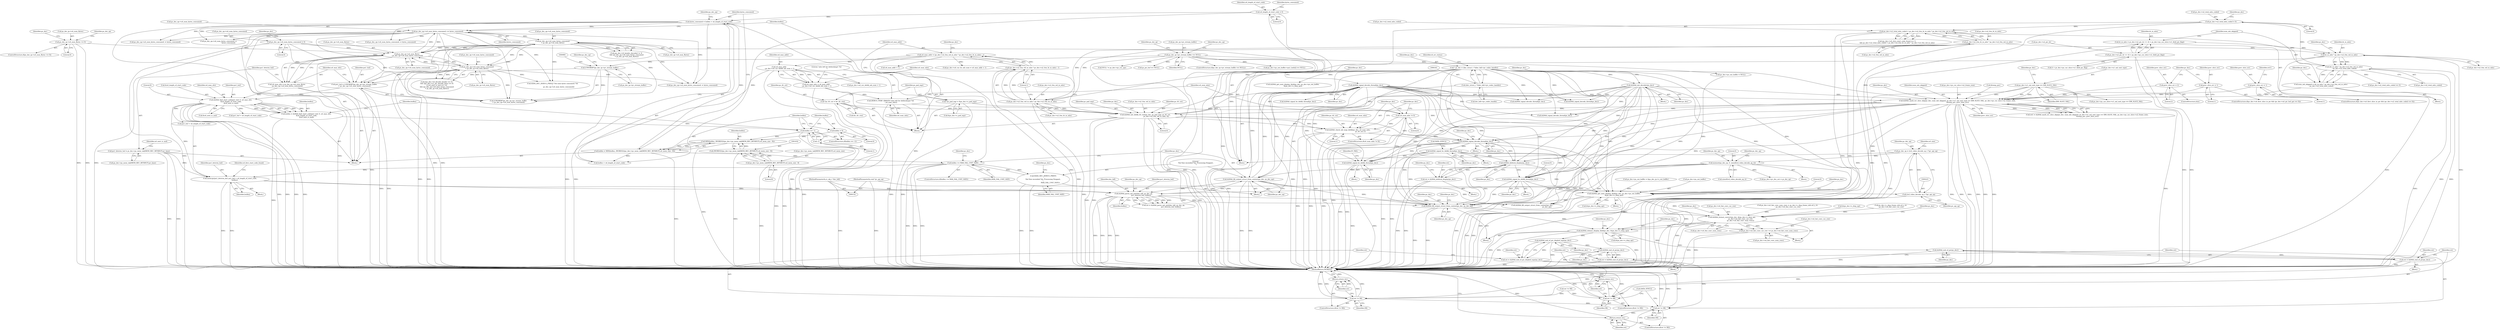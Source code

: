 digraph "0_Android_0b23c81c3dd9ec38f7e6806a3955fed1925541a0@API" {
"1001728" [label="(Call,ih264d_signal_bs_deblk_thread(ps_dec))"];
"1001719" [label="(Call,ih264d_signal_decode_thread(ps_dec))"];
"1001685" [label="(Call,ih264d_init_deblk_tfr_ctxt(ps_dec, ps_pad_mgr, ps_tfr_cxt,\n                                           ps_dec->u2_frm_wd_in_mbs, 0))"];
"1001076" [label="(Call,ih264d_signal_decode_thread(ps_dec))"];
"1001057" [label="(Call,ih264d_fill_output_struct_from_context(ps_dec, ps_dec_op))"];
"1000158" [label="(Call,* ps_dec = (dec_struct_t *)(dec_hdl->pv_codec_handle))"];
"1000160" [label="(Call,(dec_struct_t *)(dec_hdl->pv_codec_handle))"];
"1000896" [label="(Call,ih264d_init_decoder(ps_dec))"];
"1001285" [label="(Call,ih264d_parse_nal_unit(dec_hdl, ps_dec_op,\n                              pu1_bitstrm_buf, buflen))"];
"1000153" [label="(MethodParameterIn,iv_obj_t *dec_hdl)"];
"1000232" [label="(Call,memset(ps_dec_op, 0, sizeof(ivd_video_decode_op_t)))"];
"1000220" [label="(Call,ps_dec_op = (ivd_video_decode_op_t *)pv_api_op)"];
"1000222" [label="(Call,(ivd_video_decode_op_t *)pv_api_op)"];
"1000155" [label="(MethodParameterIn,void *pv_api_op)"];
"1001209" [label="(Call,memcpy(pu1_bitstrm_buf, pu1_buf + u4_length_of_start_code,\n                   buflen))"];
"1000997" [label="(Call,pu1_bitstrm_buf = ps_dec->ps_mem_tab[MEM_REC_BITSBUF].pv_base)"];
"1001011" [label="(Call,ih264d_find_start_code(pu1_buf, 0, u4_max_ofst,\n &u4_length_of_start_code,\n &u4_next_is_aud))"];
"1000977" [label="(Call,pu1_buf = (UWORD8*)ps_dec_ip->pv_stream_buffer\n + ps_dec_op->u4_num_bytes_consumed)"];
"1000980" [label="(Call,(UWORD8*)ps_dec_ip->pv_stream_buffer)"];
"1000270" [label="(Call,ps_dec_ip->pv_stream_buffer == NULL)"];
"1001424" [label="(Call,ps_dec_op->u4_num_bytes_consumed\n < ps_dec_ip->u4_num_Bytes)"];
"1001047" [label="(Call,ps_dec_op->u4_num_bytes_consumed += bytes_consumed)"];
"1001042" [label="(Call,bytes_consumed = buflen + u4_length_of_start_code)"];
"1001027" [label="(Call,buflen = MIN(buflen, (WORD32)(ps_dec->ps_mem_tab[MEM_REC_BITSBUF].u4_mem_size - 8)))"];
"1001029" [label="(Call,MIN(buflen, (WORD32)(ps_dec->ps_mem_tab[MEM_REC_BITSBUF].u4_mem_size - 8)))"];
"1001020" [label="(Call,buflen == -1)"];
"1001009" [label="(Call,buflen = ih264d_find_start_code(pu1_buf, 0, u4_max_ofst,\n &u4_length_of_start_code,\n &u4_next_is_aud))"];
"1001022" [label="(Call,-1)"];
"1001024" [label="(Call,buflen = 0)"];
"1001031" [label="(Call,(WORD32)(ps_dec->ps_mem_tab[MEM_REC_BITSBUF].u4_mem_size - 8))"];
"1001033" [label="(Call,ps_dec->ps_mem_tab[MEM_REC_BITSBUF].u4_mem_size - 8)"];
"1000176" [label="(Call,u4_length_of_start_code = 0)"];
"1000990" [label="(Call,ps_dec_ip->u4_num_Bytes\n - ps_dec_op->u4_num_bytes_consumed)"];
"1000291" [label="(Call,ps_dec_ip->u4_num_Bytes <= 0)"];
"1001449" [label="(Call,ps_dec_op->u4_num_bytes_consumed\n < ps_dec_ip->u4_num_Bytes)"];
"1000316" [label="(Call,ps_dec_op->u4_num_bytes_consumed = 0)"];
"1000988" [label="(Call,u4_max_ofst = ps_dec_ip->u4_num_Bytes\n - ps_dec_op->u4_num_bytes_consumed)"];
"1001053" [label="(Call,buflen >= MAX_NAL_UNIT_SIZE)"];
"1001060" [label="(Call,H264_DEC_DEBUG_PRINT(\n \"\nNal Size exceeded %d, Processing Stopped..\n\",\n                            MAX_NAL_UNIT_SIZE))"];
"1001543" [label="(Call,ih264d_mark_err_slice_skip(ps_dec, num_mb_skipped, ps_dec->u1_nal_unit_type == IDR_SLICE_NAL, ps_dec->ps_cur_slice->u2_frame_num,\n &temp_poc, prev_slice_err))"];
"1001500" [label="(Call,num_mb_skipped = (ht_in_mbs * ps_dec->u2_frm_wd_in_mbs)\n - ps_dec->u2_total_mbs_coded)"];
"1001502" [label="(Call,(ht_in_mbs * ps_dec->u2_frm_wd_in_mbs)\n - ps_dec->u2_total_mbs_coded)"];
"1001503" [label="(Call,ht_in_mbs * ps_dec->u2_frm_wd_in_mbs)"];
"1001487" [label="(Call,ht_in_mbs = ps_dec->u2_pic_ht >> (4 + ps_dec->ps_cur_slice->u1_field_pic_flag))"];
"1001489" [label="(Call,ps_dec->u2_pic_ht >> (4 + ps_dec->ps_cur_slice->u1_field_pic_flag))"];
"1001474" [label="(Call,ps_dec->u2_frm_ht_in_mbs * ps_dec->u2_frm_wd_in_mbs)"];
"1001470" [label="(Call,ps_dec->u2_total_mbs_coded < ps_dec->u2_frm_ht_in_mbs * ps_dec->u2_frm_wd_in_mbs)"];
"1000908" [label="(Call,ps_dec->u2_total_mbs_coded = 0)"];
"1001546" [label="(Call,ps_dec->u1_nal_unit_type == IDR_SLICE_NAL)"];
"1001521" [label="(Call,prev_slice_err = 1)"];
"1001525" [label="(Call,prev_slice_err = 2)"];
"1001538" [label="(Call,prev_slice_err = 1)"];
"1001661" [label="(Call,*ps_pad_mgr = &ps_dec->s_pad_mgr)"];
"1001656" [label="(Call,*ps_tfr_cxt = &s_tfr_ctxt)"];
"1001670" [label="(Call,ps_dec->u2_frm_wd_in_mbs * ps_dec->u2_frm_ht_in_mbs)"];
"1001709" [label="(Call,ih264d_check_mb_map_deblk(ps_dec, u4_num_mbs,\n                                                   ps_tfr_cxt,1))"];
"1001706" [label="(Call,u4_num_mbs != 0)"];
"1001702" [label="(Call,DEBUG_PERF_PRINTF(\"mbs left for deblocking= %d \n\",u4_num_mbs))"];
"1001693" [label="(Call,u4_num_mbs = u4_max_addr\n - ps_dec->u4_cur_deblk_mb_num + 1)"];
"1001695" [label="(Call,u4_max_addr\n - ps_dec->u4_cur_deblk_mb_num + 1)"];
"1001667" [label="(Call,u4_max_addr = (ps_dec->u2_frm_wd_in_mbs * ps_dec->u2_frm_ht_in_mbs) - 1)"];
"1001669" [label="(Call,(ps_dec->u2_frm_wd_in_mbs * ps_dec->u2_frm_ht_in_mbs) - 1)"];
"1001827" [label="(Call,ih264d_signal_bs_deblk_thread(ps_dec))"];
"1001889" [label="(Call,ih264d_deblock_display(ps_dec))"];
"1001887" [label="(Call,ret = ih264d_deblock_display(ps_dec))"];
"1002004" [label="(Call,ih264d_signal_bs_deblk_thread(ps_dec))"];
"1002018" [label="(Call,ih264d_get_next_display_field(ps_dec, ps_dec->ps_out_buffer,\n &(ps_dec->s_disp_op)))"];
"1002046" [label="(Call,ih264d_fill_output_struct_from_context(ps_dec, ps_dec_op))"];
"1002077" [label="(Call,ih264d_format_convert(ps_dec, &(ps_dec->s_disp_op),\n                                  ps_dec->u4_fmt_conv_cur_row,\n                                  ps_dec->u4_fmt_conv_num_rows))"];
"1002089" [label="(Call,ps_dec->u4_fmt_conv_cur_row += ps_dec->u4_fmt_conv_num_rows)"];
"1002096" [label="(Call,ih264d_release_display_field(ps_dec, &(ps_dec->s_disp_op)))"];
"1002188" [label="(Call,ih264d_end_of_pic_dispbuf_mgr(ps_dec))"];
"1002186" [label="(Call,ret = ih264d_end_of_pic_dispbuf_mgr(ps_dec))"];
"1002191" [label="(Call,ret != OK)"];
"1002194" [label="(Return,return ret;)"];
"1002201" [label="(Call,ret != OK)"];
"1002204" [label="(Return,return ret;)"];
"1002198" [label="(Call,ih264d_end_of_pic(ps_dec))"];
"1002196" [label="(Call,ret = ih264d_end_of_pic(ps_dec))"];
"1002210" [label="(Call,ih264d_end_of_pic(ps_dec))"];
"1002208" [label="(Call,ret = ih264d_end_of_pic(ps_dec))"];
"1002213" [label="(Call,ret != OK)"];
"1002216" [label="(Return,return ret;)"];
"1001656" [label="(Call,*ps_tfr_cxt = &s_tfr_ctxt)"];
"1001418" [label="(Call,(ps_dec->i4_header_decoded != 3)\n && (ps_dec_op->u4_num_bytes_consumed\n < ps_dec_ip->u4_num_Bytes))"];
"1001474" [label="(Call,ps_dec->u2_frm_ht_in_mbs * ps_dec->u2_frm_wd_in_mbs)"];
"1000334" [label="(Call,ps_dec->ps_out_buffer = &ps_dec_ip->s_out_buffer)"];
"1001545" [label="(Identifier,num_mb_skipped)"];
"1000228" [label="(Identifier,u4_size)"];
"1002226" [label="(MethodReturn,WORD32)"];
"1001049" [label="(Identifier,ps_dec_op)"];
"1000900" [label="(Identifier,ps_dec)"];
"1001503" [label="(Call,ht_in_mbs * ps_dec->u2_frm_wd_in_mbs)"];
"1001488" [label="(Identifier,ht_in_mbs)"];
"1001283" [label="(Call,ret = ih264d_parse_nal_unit(dec_hdl, ps_dec_op,\n                              pu1_bitstrm_buf, buflen))"];
"1001612" [label="(Call,ps_dec_op->u4_num_bytes_consumed -= bytes_consumed)"];
"1002198" [label="(Call,ih264d_end_of_pic(ps_dec))"];
"1002191" [label="(Call,ret != OK)"];
"1000153" [label="(MethodParameterIn,iv_obj_t *dec_hdl)"];
"1001286" [label="(Identifier,dec_hdl)"];
"1001193" [label="(Call,ih264d_signal_decode_thread(ps_dec))"];
"1000235" [label="(Call,sizeof(ivd_video_decode_op_t))"];
"1001028" [label="(Identifier,buflen)"];
"1001052" [label="(ControlStructure,if(buflen >= MAX_NAL_UNIT_SIZE))"];
"1001523" [label="(Literal,1)"];
"1000155" [label="(MethodParameterIn,void *pv_api_op)"];
"1001658" [label="(Call,&s_tfr_ctxt)"];
"1002047" [label="(Identifier,ps_dec)"];
"1000909" [label="(Call,ps_dec->u2_total_mbs_coded)"];
"1001011" [label="(Call,ih264d_find_start_code(pu1_buf, 0, u4_max_ofst,\n &u4_length_of_start_code,\n &u4_next_is_aud))"];
"1001551" [label="(Call,ps_dec->ps_cur_slice->u2_frame_num)"];
"1001287" [label="(Identifier,ps_dec_op)"];
"1000177" [label="(Identifier,u4_length_of_start_code)"];
"1001027" [label="(Call,buflen = MIN(buflen, (WORD32)(ps_dec->ps_mem_tab[MEM_REC_BITSBUF].u4_mem_size - 8)))"];
"1001014" [label="(Identifier,u4_max_ofst)"];
"1002090" [label="(Call,ps_dec->u4_fmt_conv_cur_row)"];
"1001693" [label="(Call,u4_num_mbs = u4_max_addr\n - ps_dec->u4_cur_deblk_mb_num + 1)"];
"1000317" [label="(Call,ps_dec_op->u4_num_bytes_consumed)"];
"1001703" [label="(Literal,\"mbs left for deblocking= %d \n\")"];
"1001709" [label="(Call,ih264d_check_mb_map_deblk(ps_dec, u4_num_mbs,\n                                                   ps_tfr_cxt,1))"];
"1000239" [label="(Identifier,ps_dec_op)"];
"1001623" [label="(Block,)"];
"1002098" [label="(Call,&(ps_dec->s_disp_op))"];
"1001464" [label="(Call,(ps_dec->u4_slice_start_code_found == 1)\n && ps_dec->u2_total_mbs_coded < ps_dec->u2_frm_ht_in_mbs * ps_dec->u2_frm_wd_in_mbs)"];
"1001065" [label="(Identifier,ps_dec)"];
"1001694" [label="(Identifier,u4_num_mbs)"];
"1001033" [label="(Call,ps_dec->ps_mem_tab[MEM_REC_BITSBUF].u4_mem_size - 8)"];
"1001657" [label="(Identifier,ps_tfr_cxt)"];
"1001546" [label="(Call,ps_dec->u1_nal_unit_type == IDR_SLICE_NAL)"];
"1001017" [label="(Call,&u4_next_is_aud)"];
"1001521" [label="(Call,prev_slice_err = 1)"];
"1001677" [label="(Literal,1)"];
"1001511" [label="(ControlStructure,if(ps_dec->u4_first_slice_in_pic && (ps_dec->u4_pic_buf_got == 0)))"];
"1001826" [label="(Block,)"];
"1002195" [label="(Identifier,ret)"];
"1001502" [label="(Call,(ht_in_mbs * ps_dec->u2_frm_wd_in_mbs)\n - ps_dec->u2_total_mbs_coded)"];
"1001026" [label="(Literal,0)"];
"1001214" [label="(Identifier,buflen)"];
"1001669" [label="(Call,(ps_dec->u2_frm_wd_in_mbs * ps_dec->u2_frm_ht_in_mbs) - 1)"];
"1000978" [label="(Identifier,pu1_buf)"];
"1001478" [label="(Call,ps_dec->u2_frm_wd_in_mbs)"];
"1001671" [label="(Call,ps_dec->u2_frm_wd_in_mbs)"];
"1001541" [label="(Call,ret1 = ih264d_mark_err_slice_skip(ps_dec, num_mb_skipped, ps_dec->u1_nal_unit_type == IDR_SLICE_NAL, ps_dec->ps_cur_slice->u2_frame_num,\n &temp_poc, prev_slice_err))"];
"1001041" [label="(Literal,8)"];
"1001727" [label="(Block,)"];
"1002064" [label="(Call,ps_dec->u4_fmt_conv_num_rows = ps_dec->s_disp_frame_info.u4_y_ht\n - ps_dec->u4_fmt_conv_cur_row)"];
"1001724" [label="(Identifier,ps_dec)"];
"1001910" [label="(Call,ps_dec->ps_cur_slice->u1_nal_unit_type == IDR_SLICE_NAL)"];
"1001542" [label="(Identifier,ret1)"];
"1001025" [label="(Identifier,buflen)"];
"1002205" [label="(Identifier,ret)"];
"1002217" [label="(Identifier,ret)"];
"1001712" [label="(Identifier,ps_tfr_cxt)"];
"1001708" [label="(Literal,0)"];
"1002203" [label="(Identifier,OK)"];
"1001504" [label="(Identifier,ht_in_mbs)"];
"1001707" [label="(Identifier,u4_num_mbs)"];
"1002020" [label="(Call,ps_dec->ps_out_buffer)"];
"1002017" [label="(Block,)"];
"1001397" [label="(Call,ih264d_signal_decode_thread(ps_dec))"];
"1001686" [label="(Identifier,ps_dec)"];
"1001081" [label="(Identifier,ps_dec)"];
"1001047" [label="(Call,ps_dec_op->u4_num_bytes_consumed += bytes_consumed)"];
"1001043" [label="(Identifier,bytes_consumed)"];
"1001729" [label="(Identifier,ps_dec)"];
"1000181" [label="(Identifier,bytes_consumed)"];
"1001528" [label="(ControlStructure,if(ps_dec->u4_first_slice_in_pic && (ps_dec->u2_total_mbs_coded == 0)))"];
"1001705" [label="(ControlStructure,if(u4_num_mbs != 0))"];
"1001051" [label="(Identifier,bytes_consumed)"];
"1001034" [label="(Call,ps_dec->ps_mem_tab[MEM_REC_BITSBUF].u4_mem_size)"];
"1001704" [label="(Identifier,u4_num_mbs)"];
"1002029" [label="(Literal,0)"];
"1002079" [label="(Call,&(ps_dec->s_disp_op))"];
"1000990" [label="(Call,ps_dec_ip->u4_num_Bytes\n - ps_dec_op->u4_num_bytes_consumed)"];
"1001661" [label="(Call,*ps_pad_mgr = &ps_dec->s_pad_mgr)"];
"1000320" [label="(Literal,0)"];
"1002216" [label="(Return,return ret;)"];
"1001216" [label="(Identifier,u4_first_start_code_found)"];
"1000162" [label="(Call,dec_hdl->pv_codec_handle)"];
"1002010" [label="(Literal,0)"];
"1001890" [label="(Identifier,ps_dec)"];
"1001009" [label="(Call,buflen = ih264d_find_start_code(pu1_buf, 0, u4_max_ofst,\n &u4_length_of_start_code,\n &u4_next_is_aud))"];
"1002210" [label="(Call,ih264d_end_of_pic(ps_dec))"];
"1002190" [label="(ControlStructure,if(ret != OK))"];
"1000156" [label="(Block,)"];
"1001007" [label="(Identifier,u4_next_is_aud)"];
"1000242" [label="(Call,ps_dec->pv_dec_out = ps_dec_op)"];
"1000980" [label="(Call,(UWORD8*)ps_dec_ip->pv_stream_buffer)"];
"1001481" [label="(Block,)"];
"1002096" [label="(Call,ih264d_release_display_field(ps_dec, &(ps_dec->s_disp_op)))"];
"1000176" [label="(Call,u4_length_of_start_code = 0)"];
"1001062" [label="(Identifier,MAX_NAL_UNIT_SIZE)"];
"1001450" [label="(Call,ps_dec_op->u4_num_bytes_consumed)"];
"1001553" [label="(Identifier,ps_dec)"];
"1001695" [label="(Call,u4_max_addr\n - ps_dec->u4_cur_deblk_mb_num + 1)"];
"1002018" [label="(Call,ih264d_get_next_display_field(ps_dec, ps_dec->ps_out_buffer,\n &(ps_dec->s_disp_op)))"];
"1002046" [label="(Call,ih264d_fill_output_struct_from_context(ps_dec, ps_dec_op))"];
"1002004" [label="(Call,ih264d_signal_bs_deblk_thread(ps_dec))"];
"1001015" [label="(Call,&u4_length_of_start_code)"];
"1002185" [label="(Block,)"];
"1002196" [label="(Call,ret = ih264d_end_of_pic(ps_dec))"];
"1000233" [label="(Identifier,ps_dec_op)"];
"1000232" [label="(Call,memset(ps_dec_op, 0, sizeof(ivd_video_decode_op_t)))"];
"1002204" [label="(Return,return ret;)"];
"1000999" [label="(Call,ps_dec->ps_mem_tab[MEM_REC_BITSBUF].pv_base)"];
"1001012" [label="(Identifier,pu1_buf)"];
"1000222" [label="(Call,(ivd_video_decode_op_t *)pv_api_op)"];
"1000991" [label="(Call,ps_dec_ip->u4_num_Bytes)"];
"1001550" [label="(Identifier,IDR_SLICE_NAL)"];
"1001543" [label="(Call,ih264d_mark_err_slice_skip(ps_dec, num_mb_skipped, ps_dec->u1_nal_unit_type == IDR_SLICE_NAL, ps_dec->ps_cur_slice->u2_frame_num,\n &temp_poc, prev_slice_err))"];
"1001057" [label="(Call,ih264d_fill_output_struct_from_context(ps_dec, ps_dec_op))"];
"1000274" [label="(Identifier,NULL)"];
"1001433" [label="(Call,((ps_dec->i4_decode_header == 0)\n && ((ps_dec->u1_pic_decode_done == 0)\n || (u4_next_is_aud == 1)))\n && (ps_dec_op->u4_num_bytes_consumed\n < ps_dec_ip->u4_num_Bytes))"];
"1002068" [label="(Call,ps_dec->s_disp_frame_info.u4_y_ht\n - ps_dec->u4_fmt_conv_cur_row)"];
"1001710" [label="(Identifier,ps_dec)"];
"1000220" [label="(Call,ps_dec_op = (ivd_video_decode_op_t *)pv_api_op)"];
"1000982" [label="(Call,ps_dec_ip->pv_stream_buffer)"];
"1001024" [label="(Call,buflen = 0)"];
"1001556" [label="(Call,&temp_poc)"];
"1001210" [label="(Identifier,pu1_bitstrm_buf)"];
"1001500" [label="(Call,num_mb_skipped = (ht_in_mbs * ps_dec->u2_frm_wd_in_mbs)\n - ps_dec->u2_total_mbs_coded)"];
"1001662" [label="(Identifier,ps_pad_mgr)"];
"1001471" [label="(Call,ps_dec->u2_total_mbs_coded)"];
"1001685" [label="(Call,ih264d_init_deblk_tfr_ctxt(ps_dec, ps_pad_mgr, ps_tfr_cxt,\n                                           ps_dec->u2_frm_wd_in_mbs, 0))"];
"1001053" [label="(Call,buflen >= MAX_NAL_UNIT_SIZE)"];
"1002052" [label="(Identifier,ps_dec)"];
"1000158" [label="(Call,* ps_dec = (dec_struct_t *)(dec_hdl->pv_codec_handle))"];
"1001076" [label="(Call,ih264d_signal_decode_thread(ps_dec))"];
"1001060" [label="(Call,H264_DEC_DEBUG_PRINT(\n \"\nNal Size exceeded %d, Processing Stopped..\n\",\n                            MAX_NAL_UNIT_SIZE))"];
"1001713" [label="(Literal,1)"];
"1001490" [label="(Call,ps_dec->u2_pic_ht)"];
"1002187" [label="(Identifier,ret)"];
"1000234" [label="(Literal,0)"];
"1000269" [label="(ControlStructure,if(ps_dec_ip->pv_stream_buffer == NULL))"];
"1000295" [label="(Literal,0)"];
"1001509" [label="(Identifier,ps_dec)"];
"1001674" [label="(Call,ps_dec->u2_frm_ht_in_mbs)"];
"1001061" [label="(Literal,\"\nNal Size exceeded %d, Processing Stopped..\n\")"];
"1002093" [label="(Call,ps_dec->u4_fmt_conv_num_rows)"];
"1000988" [label="(Call,u4_max_ofst = ps_dec_ip->u4_num_Bytes\n - ps_dec_op->u4_num_bytes_consumed)"];
"1001244" [label="(Call,ih264d_fill_output_struct_from_context(ps_dec,\n                                                           ps_dec_op))"];
"1000998" [label="(Identifier,pu1_bitstrm_buf)"];
"1001022" [label="(Call,-1)"];
"1001449" [label="(Call,ps_dec_op->u4_num_bytes_consumed\n < ps_dec_ip->u4_num_Bytes)"];
"1001720" [label="(Identifier,ps_dec)"];
"1000896" [label="(Call,ih264d_init_decoder(ps_dec))"];
"1001428" [label="(Call,ps_dec_ip->u4_num_Bytes)"];
"1001285" [label="(Call,ih264d_parse_nal_unit(dec_hdl, ps_dec_op,\n                              pu1_bitstrm_buf, buflen))"];
"1001054" [label="(Identifier,buflen)"];
"1000994" [label="(Call,ps_dec_op->u4_num_bytes_consumed)"];
"1002019" [label="(Identifier,ps_dec)"];
"1002091" [label="(Identifier,ps_dec)"];
"1001544" [label="(Identifier,ps_dec)"];
"1002097" [label="(Identifier,ps_dec)"];
"1001716" [label="(Identifier,ps_dec)"];
"1002212" [label="(ControlStructure,if(ret != OK))"];
"1001887" [label="(Call,ret = ih264d_deblock_display(ps_dec))"];
"1002208" [label="(Call,ret = ih264d_end_of_pic(ps_dec))"];
"1000323" [label="(Identifier,ps_dec)"];
"1001110" [label="(Call,ih264d_signal_bs_deblk_thread(ps_dec))"];
"1001670" [label="(Call,ps_dec->u2_frm_wd_in_mbs * ps_dec->u2_frm_ht_in_mbs)"];
"1002048" [label="(Identifier,ps_dec_op)"];
"1002005" [label="(Identifier,ps_dec)"];
"1001514" [label="(Identifier,ps_dec)"];
"1001689" [label="(Call,ps_dec->u2_frm_wd_in_mbs)"];
"1000977" [label="(Call,pu1_buf = (UWORD8*)ps_dec_ip->pv_stream_buffer\n + ps_dec_op->u4_num_bytes_consumed)"];
"1001828" [label="(Identifier,ps_dec)"];
"1001135" [label="(Call,pu1_buf + u4_length_of_start_code)"];
"1000270" [label="(Call,ps_dec_ip->pv_stream_buffer == NULL)"];
"1001531" [label="(Identifier,ps_dec)"];
"1002211" [label="(Identifier,ps_dec)"];
"1001369" [label="(Call,ps_dec_op->u4_num_bytes_consumed -= bytes_consumed)"];
"1001728" [label="(Call,ih264d_signal_bs_deblk_thread(ps_dec))"];
"1001501" [label="(Identifier,num_mb_skipped)"];
"1000421" [label="(Call,ps_dec->ps_out_buffer->pu1_bufs[i] == NULL)"];
"1002202" [label="(Identifier,ret)"];
"1002078" [label="(Identifier,ps_dec)"];
"1002194" [label="(Return,return ret;)"];
"1001346" [label="(Call,ps_dec_op->u4_num_bytes_consumed -= bytes_consumed)"];
"1001525" [label="(Call,prev_slice_err = 2)"];
"1001291" [label="(Call,ret != OK)"];
"1001688" [label="(Identifier,ps_tfr_cxt)"];
"1000989" [label="(Identifier,u4_max_ofst)"];
"1001160" [label="(Call,ps_dec_op->u4_num_bytes_consumed -=\n                                        bytes_consumed)"];
"1001470" [label="(Call,ps_dec->u2_total_mbs_coded < ps_dec->u2_frm_ht_in_mbs * ps_dec->u2_frm_wd_in_mbs)"];
"1001696" [label="(Identifier,u4_max_addr)"];
"1002186" [label="(Call,ret = ih264d_end_of_pic_dispbuf_mgr(ps_dec))"];
"1001522" [label="(Identifier,prev_slice_err)"];
"1002199" [label="(Identifier,ps_dec)"];
"1002209" [label="(Identifier,ret)"];
"1002124" [label="(Call,NULL != ps_dec->ps_cur_sps)"];
"1001706" [label="(Call,u4_num_mbs != 0)"];
"1001211" [label="(Call,pu1_buf + u4_length_of_start_code)"];
"1001697" [label="(Call,ps_dec->u4_cur_deblk_mb_num + 1)"];
"1001209" [label="(Call,memcpy(pu1_bitstrm_buf, pu1_buf + u4_length_of_start_code,\n                   buflen))"];
"1002086" [label="(Call,ps_dec->u4_fmt_conv_num_rows)"];
"1001424" [label="(Call,ps_dec_op->u4_num_bytes_consumed\n < ps_dec_ip->u4_num_Bytes)"];
"1001030" [label="(Identifier,buflen)"];
"1000225" [label="(Block,)"];
"1001527" [label="(Literal,2)"];
"1001711" [label="(Identifier,u4_num_mbs)"];
"1002197" [label="(Identifier,ret)"];
"1001010" [label="(Identifier,buflen)"];
"1001505" [label="(Call,ps_dec->u2_frm_wd_in_mbs)"];
"1002193" [label="(Identifier,OK)"];
"1001596" [label="(Call,ih264d_signal_decode_thread(ps_dec))"];
"1000167" [label="(Identifier,i4_err_status)"];
"1001453" [label="(Call,ps_dec_ip->u4_num_Bytes)"];
"1002083" [label="(Call,ps_dec->u4_fmt_conv_cur_row)"];
"1000623" [label="(Call,ps_pic_buf == NULL)"];
"1001830" [label="(Identifier,IV_FAIL)"];
"1002201" [label="(Call,ret != OK)"];
"1001827" [label="(Call,ih264d_signal_bs_deblk_thread(ps_dec))"];
"1001526" [label="(Identifier,prev_slice_err)"];
"1000979" [label="(Call,(UWORD8*)ps_dec_ip->pv_stream_buffer\n + ps_dec_op->u4_num_bytes_consumed)"];
"1000299" [label="(Identifier,ps_dec_op)"];
"1001680" [label="(Identifier,ps_dec)"];
"1000291" [label="(Call,ps_dec_ip->u4_num_Bytes <= 0)"];
"1001730" [label="(Call,DATA_SYNC())"];
"1001128" [label="(Identifier,ps_dec)"];
"1001508" [label="(Call,ps_dec->u2_total_mbs_coded)"];
"1000997" [label="(Call,pu1_bitstrm_buf = ps_dec->ps_mem_tab[MEM_REC_BITSBUF].pv_base)"];
"1001059" [label="(Identifier,ps_dec_op)"];
"1002106" [label="(Identifier,ps_dec)"];
"1002213" [label="(Call,ret != OK)"];
"1001475" [label="(Call,ps_dec->u2_frm_ht_in_mbs)"];
"1002003" [label="(Block,)"];
"1000912" [label="(Literal,0)"];
"1001651" [label="(Block,)"];
"1000321" [label="(Call,ps_dec->ps_out_buffer = NULL)"];
"1001044" [label="(Call,buflen + u4_length_of_start_code)"];
"1001886" [label="(Block,)"];
"1000895" [label="(Block,)"];
"1002023" [label="(Call,&(ps_dec->s_disp_op))"];
"1001493" [label="(Call,4 + ps_dec->ps_cur_slice->u1_field_pic_flag)"];
"1002214" [label="(Identifier,ret)"];
"1000316" [label="(Call,ps_dec_op->u4_num_bytes_consumed = 0)"];
"1001539" [label="(Identifier,prev_slice_err)"];
"1001048" [label="(Call,ps_dec_op->u4_num_bytes_consumed)"];
"1000713" [label="(Call,ih264d_get_next_display_field(ps_dec, ps_dec->ps_out_buffer,\n &(ps_dec->s_disp_op)))"];
"1001289" [label="(Identifier,buflen)"];
"1001288" [label="(Identifier,pu1_bitstrm_buf)"];
"1001023" [label="(Literal,1)"];
"1002200" [label="(ControlStructure,if(ret != OK))"];
"1001558" [label="(Identifier,prev_slice_err)"];
"1001702" [label="(Call,DEBUG_PERF_PRINTF(\"mbs left for deblocking= %d \n\",u4_num_mbs))"];
"1002215" [label="(Identifier,OK)"];
"1001058" [label="(Identifier,ps_dec)"];
"1001533" [label="(Call,ps_dec->u2_total_mbs_coded == 0)"];
"1001663" [label="(Call,&ps_dec->s_pad_mgr)"];
"1001489" [label="(Call,ps_dec->u2_pic_ht >> (4 + ps_dec->ps_cur_slice->u1_field_pic_flag))"];
"1000160" [label="(Call,(dec_struct_t *)(dec_hdl->pv_codec_handle))"];
"1001487" [label="(Call,ht_in_mbs = ps_dec->u2_pic_ht >> (4 + ps_dec->ps_cur_slice->u1_field_pic_flag))"];
"1001682" [label="(Call,u4_max_addr + 1)"];
"1001687" [label="(Identifier,ps_pad_mgr)"];
"1001888" [label="(Identifier,ret)"];
"1002006" [label="(Block,)"];
"1000290" [label="(ControlStructure,if(ps_dec_ip->u4_num_Bytes <= 0))"];
"1001667" [label="(Call,u4_max_addr = (ps_dec->u2_frm_wd_in_mbs * ps_dec->u2_frm_ht_in_mbs) - 1)"];
"1001540" [label="(Literal,1)"];
"1000221" [label="(Identifier,ps_dec_op)"];
"1001021" [label="(Identifier,buflen)"];
"1001055" [label="(Identifier,MAX_NAL_UNIT_SIZE)"];
"1000986" [label="(Identifier,ps_dec_op)"];
"1001029" [label="(Call,MIN(buflen, (WORD32)(ps_dec->ps_mem_tab[MEM_REC_BITSBUF].u4_mem_size - 8)))"];
"1000313" [label="(Identifier,ps_dec)"];
"1001538" [label="(Call,prev_slice_err = 1)"];
"1001524" [label="(ControlStructure,else)"];
"1002218" [label="(Call,DATA_SYNC())"];
"1000271" [label="(Call,ps_dec_ip->pv_stream_buffer)"];
"1001042" [label="(Call,bytes_consumed = buflen + u4_length_of_start_code)"];
"1001056" [label="(Block,)"];
"1000292" [label="(Call,ps_dec_ip->u4_num_Bytes)"];
"1000897" [label="(Identifier,ps_dec)"];
"1001031" [label="(Call,(WORD32)(ps_dec->ps_mem_tab[MEM_REC_BITSBUF].u4_mem_size - 8))"];
"1001019" [label="(ControlStructure,if(buflen == -1))"];
"1000178" [label="(Literal,0)"];
"1000976" [label="(Block,)"];
"1000908" [label="(Call,ps_dec->u2_total_mbs_coded = 0)"];
"1001889" [label="(Call,ih264d_deblock_display(ps_dec))"];
"1002189" [label="(Identifier,ps_dec)"];
"1001668" [label="(Identifier,u4_max_addr)"];
"1002219" [label="(Call,H264_DEC_DEBUG_PRINT(\"The num bytes consumed: %d\n\",\n                         ps_dec_op->u4_num_bytes_consumed))"];
"1001020" [label="(Call,buflen == -1)"];
"1001013" [label="(Literal,0)"];
"1002207" [label="(Block,)"];
"1000224" [label="(Identifier,pv_api_op)"];
"1001719" [label="(Call,ih264d_signal_decode_thread(ps_dec))"];
"1000915" [label="(Identifier,ps_dec)"];
"1000278" [label="(Identifier,ps_dec_op)"];
"1001678" [label="(Call,ps_dec->u4_cur_bs_mb_num = u4_max_addr + 1)"];
"1001077" [label="(Identifier,ps_dec)"];
"1000159" [label="(Identifier,ps_dec)"];
"1001208" [label="(Block,)"];
"1001425" [label="(Call,ps_dec_op->u4_num_bytes_consumed)"];
"1001692" [label="(Literal,0)"];
"1001547" [label="(Call,ps_dec->u1_nal_unit_type)"];
"1002089" [label="(Call,ps_dec->u4_fmt_conv_cur_row += ps_dec->u4_fmt_conv_num_rows)"];
"1002077" [label="(Call,ih264d_format_convert(ps_dec, &(ps_dec->s_disp_op),\n                                  ps_dec->u4_fmt_conv_cur_row,\n                                  ps_dec->u4_fmt_conv_num_rows))"];
"1002063" [label="(Block,)"];
"1000293" [label="(Identifier,ps_dec_ip)"];
"1002192" [label="(Identifier,ret)"];
"1001894" [label="(Identifier,ps_dec)"];
"1002188" [label="(Call,ih264d_end_of_pic_dispbuf_mgr(ps_dec))"];
"1001728" -> "1001727"  [label="AST: "];
"1001728" -> "1001729"  [label="CFG: "];
"1001729" -> "1001728"  [label="AST: "];
"1001730" -> "1001728"  [label="CFG: "];
"1001728" -> "1002226"  [label="DDG: "];
"1001728" -> "1002226"  [label="DDG: "];
"1001719" -> "1001728"  [label="DDG: "];
"1001728" -> "1001827"  [label="DDG: "];
"1001728" -> "1001889"  [label="DDG: "];
"1001728" -> "1002004"  [label="DDG: "];
"1001728" -> "1002018"  [label="DDG: "];
"1001728" -> "1002046"  [label="DDG: "];
"1001719" -> "1001623"  [label="AST: "];
"1001719" -> "1001720"  [label="CFG: "];
"1001720" -> "1001719"  [label="AST: "];
"1001724" -> "1001719"  [label="CFG: "];
"1001719" -> "1002226"  [label="DDG: "];
"1001719" -> "1002226"  [label="DDG: "];
"1001685" -> "1001719"  [label="DDG: "];
"1001076" -> "1001719"  [label="DDG: "];
"1001709" -> "1001719"  [label="DDG: "];
"1000158" -> "1001719"  [label="DDG: "];
"1000896" -> "1001719"  [label="DDG: "];
"1001543" -> "1001719"  [label="DDG: "];
"1001719" -> "1001827"  [label="DDG: "];
"1001719" -> "1001889"  [label="DDG: "];
"1001719" -> "1002004"  [label="DDG: "];
"1001719" -> "1002018"  [label="DDG: "];
"1001719" -> "1002046"  [label="DDG: "];
"1001685" -> "1001651"  [label="AST: "];
"1001685" -> "1001692"  [label="CFG: "];
"1001686" -> "1001685"  [label="AST: "];
"1001687" -> "1001685"  [label="AST: "];
"1001688" -> "1001685"  [label="AST: "];
"1001689" -> "1001685"  [label="AST: "];
"1001692" -> "1001685"  [label="AST: "];
"1001694" -> "1001685"  [label="CFG: "];
"1001685" -> "1002226"  [label="DDG: "];
"1001685" -> "1002226"  [label="DDG: "];
"1001685" -> "1002226"  [label="DDG: "];
"1001685" -> "1002226"  [label="DDG: "];
"1001076" -> "1001685"  [label="DDG: "];
"1000158" -> "1001685"  [label="DDG: "];
"1000896" -> "1001685"  [label="DDG: "];
"1001543" -> "1001685"  [label="DDG: "];
"1001661" -> "1001685"  [label="DDG: "];
"1001656" -> "1001685"  [label="DDG: "];
"1001670" -> "1001685"  [label="DDG: "];
"1001685" -> "1001709"  [label="DDG: "];
"1001685" -> "1001709"  [label="DDG: "];
"1001076" -> "1001056"  [label="AST: "];
"1001076" -> "1001077"  [label="CFG: "];
"1001077" -> "1001076"  [label="AST: "];
"1001081" -> "1001076"  [label="CFG: "];
"1001076" -> "1002226"  [label="DDG: "];
"1001076" -> "1002226"  [label="DDG: "];
"1001076" -> "1001057"  [label="DDG: "];
"1001057" -> "1001076"  [label="DDG: "];
"1001076" -> "1001110"  [label="DDG: "];
"1001076" -> "1001193"  [label="DDG: "];
"1001076" -> "1001244"  [label="DDG: "];
"1001076" -> "1001397"  [label="DDG: "];
"1001076" -> "1001543"  [label="DDG: "];
"1001076" -> "1001596"  [label="DDG: "];
"1001076" -> "1001827"  [label="DDG: "];
"1001076" -> "1001889"  [label="DDG: "];
"1001076" -> "1002004"  [label="DDG: "];
"1001076" -> "1002018"  [label="DDG: "];
"1001076" -> "1002046"  [label="DDG: "];
"1001057" -> "1001056"  [label="AST: "];
"1001057" -> "1001059"  [label="CFG: "];
"1001058" -> "1001057"  [label="AST: "];
"1001059" -> "1001057"  [label="AST: "];
"1001061" -> "1001057"  [label="CFG: "];
"1001057" -> "1002226"  [label="DDG: "];
"1001057" -> "1002226"  [label="DDG: "];
"1000158" -> "1001057"  [label="DDG: "];
"1000896" -> "1001057"  [label="DDG: "];
"1001285" -> "1001057"  [label="DDG: "];
"1000232" -> "1001057"  [label="DDG: "];
"1001057" -> "1001244"  [label="DDG: "];
"1001057" -> "1001285"  [label="DDG: "];
"1001057" -> "1002046"  [label="DDG: "];
"1000158" -> "1000156"  [label="AST: "];
"1000158" -> "1000160"  [label="CFG: "];
"1000159" -> "1000158"  [label="AST: "];
"1000160" -> "1000158"  [label="AST: "];
"1000167" -> "1000158"  [label="CFG: "];
"1000158" -> "1002226"  [label="DDG: "];
"1000158" -> "1002226"  [label="DDG: "];
"1000160" -> "1000158"  [label="DDG: "];
"1000158" -> "1000713"  [label="DDG: "];
"1000158" -> "1000896"  [label="DDG: "];
"1000158" -> "1001193"  [label="DDG: "];
"1000158" -> "1001244"  [label="DDG: "];
"1000158" -> "1001397"  [label="DDG: "];
"1000158" -> "1001543"  [label="DDG: "];
"1000158" -> "1001596"  [label="DDG: "];
"1000158" -> "1001827"  [label="DDG: "];
"1000158" -> "1001889"  [label="DDG: "];
"1000158" -> "1002004"  [label="DDG: "];
"1000158" -> "1002018"  [label="DDG: "];
"1000158" -> "1002046"  [label="DDG: "];
"1000160" -> "1000162"  [label="CFG: "];
"1000161" -> "1000160"  [label="AST: "];
"1000162" -> "1000160"  [label="AST: "];
"1000160" -> "1002226"  [label="DDG: "];
"1000896" -> "1000895"  [label="AST: "];
"1000896" -> "1000897"  [label="CFG: "];
"1000897" -> "1000896"  [label="AST: "];
"1000900" -> "1000896"  [label="CFG: "];
"1000896" -> "1002226"  [label="DDG: "];
"1000896" -> "1002226"  [label="DDG: "];
"1000896" -> "1001193"  [label="DDG: "];
"1000896" -> "1001244"  [label="DDG: "];
"1000896" -> "1001397"  [label="DDG: "];
"1000896" -> "1001543"  [label="DDG: "];
"1000896" -> "1001596"  [label="DDG: "];
"1000896" -> "1001827"  [label="DDG: "];
"1000896" -> "1001889"  [label="DDG: "];
"1000896" -> "1002004"  [label="DDG: "];
"1000896" -> "1002018"  [label="DDG: "];
"1000896" -> "1002046"  [label="DDG: "];
"1001285" -> "1001283"  [label="AST: "];
"1001285" -> "1001289"  [label="CFG: "];
"1001286" -> "1001285"  [label="AST: "];
"1001287" -> "1001285"  [label="AST: "];
"1001288" -> "1001285"  [label="AST: "];
"1001289" -> "1001285"  [label="AST: "];
"1001283" -> "1001285"  [label="CFG: "];
"1001285" -> "1002226"  [label="DDG: "];
"1001285" -> "1002226"  [label="DDG: "];
"1001285" -> "1002226"  [label="DDG: "];
"1001285" -> "1002226"  [label="DDG: "];
"1001285" -> "1001244"  [label="DDG: "];
"1001285" -> "1001283"  [label="DDG: "];
"1001285" -> "1001283"  [label="DDG: "];
"1001285" -> "1001283"  [label="DDG: "];
"1001285" -> "1001283"  [label="DDG: "];
"1000153" -> "1001285"  [label="DDG: "];
"1000232" -> "1001285"  [label="DDG: "];
"1001209" -> "1001285"  [label="DDG: "];
"1001209" -> "1001285"  [label="DDG: "];
"1001285" -> "1002046"  [label="DDG: "];
"1000153" -> "1000152"  [label="AST: "];
"1000153" -> "1002226"  [label="DDG: "];
"1000232" -> "1000225"  [label="AST: "];
"1000232" -> "1000235"  [label="CFG: "];
"1000233" -> "1000232"  [label="AST: "];
"1000234" -> "1000232"  [label="AST: "];
"1000235" -> "1000232"  [label="AST: "];
"1000239" -> "1000232"  [label="CFG: "];
"1000232" -> "1002226"  [label="DDG: "];
"1000220" -> "1000232"  [label="DDG: "];
"1000232" -> "1000242"  [label="DDG: "];
"1000232" -> "1001244"  [label="DDG: "];
"1000232" -> "1002046"  [label="DDG: "];
"1000220" -> "1000156"  [label="AST: "];
"1000220" -> "1000222"  [label="CFG: "];
"1000221" -> "1000220"  [label="AST: "];
"1000222" -> "1000220"  [label="AST: "];
"1000228" -> "1000220"  [label="CFG: "];
"1000220" -> "1002226"  [label="DDG: "];
"1000222" -> "1000220"  [label="DDG: "];
"1000222" -> "1000224"  [label="CFG: "];
"1000223" -> "1000222"  [label="AST: "];
"1000224" -> "1000222"  [label="AST: "];
"1000222" -> "1002226"  [label="DDG: "];
"1000155" -> "1000222"  [label="DDG: "];
"1000155" -> "1000152"  [label="AST: "];
"1000155" -> "1002226"  [label="DDG: "];
"1001209" -> "1001208"  [label="AST: "];
"1001209" -> "1001214"  [label="CFG: "];
"1001210" -> "1001209"  [label="AST: "];
"1001211" -> "1001209"  [label="AST: "];
"1001214" -> "1001209"  [label="AST: "];
"1001216" -> "1001209"  [label="CFG: "];
"1001209" -> "1002226"  [label="DDG: "];
"1001209" -> "1002226"  [label="DDG: "];
"1000997" -> "1001209"  [label="DDG: "];
"1001011" -> "1001209"  [label="DDG: "];
"1001053" -> "1001209"  [label="DDG: "];
"1000997" -> "1000976"  [label="AST: "];
"1000997" -> "1000999"  [label="CFG: "];
"1000998" -> "1000997"  [label="AST: "];
"1000999" -> "1000997"  [label="AST: "];
"1001007" -> "1000997"  [label="CFG: "];
"1000997" -> "1002226"  [label="DDG: "];
"1000997" -> "1002226"  [label="DDG: "];
"1001011" -> "1001009"  [label="AST: "];
"1001011" -> "1001017"  [label="CFG: "];
"1001012" -> "1001011"  [label="AST: "];
"1001013" -> "1001011"  [label="AST: "];
"1001014" -> "1001011"  [label="AST: "];
"1001015" -> "1001011"  [label="AST: "];
"1001017" -> "1001011"  [label="AST: "];
"1001009" -> "1001011"  [label="CFG: "];
"1001011" -> "1002226"  [label="DDG: "];
"1001011" -> "1002226"  [label="DDG: "];
"1001011" -> "1002226"  [label="DDG: "];
"1001011" -> "1002226"  [label="DDG: "];
"1001011" -> "1001009"  [label="DDG: "];
"1001011" -> "1001009"  [label="DDG: "];
"1001011" -> "1001009"  [label="DDG: "];
"1001011" -> "1001009"  [label="DDG: "];
"1001011" -> "1001009"  [label="DDG: "];
"1000977" -> "1001011"  [label="DDG: "];
"1000988" -> "1001011"  [label="DDG: "];
"1001011" -> "1001135"  [label="DDG: "];
"1001011" -> "1001211"  [label="DDG: "];
"1000977" -> "1000976"  [label="AST: "];
"1000977" -> "1000979"  [label="CFG: "];
"1000978" -> "1000977"  [label="AST: "];
"1000979" -> "1000977"  [label="AST: "];
"1000989" -> "1000977"  [label="CFG: "];
"1000977" -> "1002226"  [label="DDG: "];
"1000980" -> "1000977"  [label="DDG: "];
"1001424" -> "1000977"  [label="DDG: "];
"1001047" -> "1000977"  [label="DDG: "];
"1001449" -> "1000977"  [label="DDG: "];
"1000316" -> "1000977"  [label="DDG: "];
"1000980" -> "1000979"  [label="AST: "];
"1000980" -> "1000982"  [label="CFG: "];
"1000981" -> "1000980"  [label="AST: "];
"1000982" -> "1000980"  [label="AST: "];
"1000986" -> "1000980"  [label="CFG: "];
"1000980" -> "1002226"  [label="DDG: "];
"1000980" -> "1000979"  [label="DDG: "];
"1000270" -> "1000980"  [label="DDG: "];
"1000270" -> "1000269"  [label="AST: "];
"1000270" -> "1000274"  [label="CFG: "];
"1000271" -> "1000270"  [label="AST: "];
"1000274" -> "1000270"  [label="AST: "];
"1000278" -> "1000270"  [label="CFG: "];
"1000293" -> "1000270"  [label="CFG: "];
"1000270" -> "1002226"  [label="DDG: "];
"1000270" -> "1002226"  [label="DDG: "];
"1000270" -> "1002226"  [label="DDG: "];
"1000270" -> "1000321"  [label="DDG: "];
"1000270" -> "1000421"  [label="DDG: "];
"1000270" -> "1000623"  [label="DDG: "];
"1000270" -> "1002124"  [label="DDG: "];
"1001424" -> "1001418"  [label="AST: "];
"1001424" -> "1001428"  [label="CFG: "];
"1001425" -> "1001424"  [label="AST: "];
"1001428" -> "1001424"  [label="AST: "];
"1001418" -> "1001424"  [label="CFG: "];
"1001424" -> "1002226"  [label="DDG: "];
"1001424" -> "1002226"  [label="DDG: "];
"1001424" -> "1000979"  [label="DDG: "];
"1001424" -> "1000990"  [label="DDG: "];
"1001424" -> "1000990"  [label="DDG: "];
"1001424" -> "1001418"  [label="DDG: "];
"1001424" -> "1001418"  [label="DDG: "];
"1001047" -> "1001424"  [label="DDG: "];
"1000990" -> "1001424"  [label="DDG: "];
"1001424" -> "1001449"  [label="DDG: "];
"1001424" -> "1001449"  [label="DDG: "];
"1001424" -> "1001612"  [label="DDG: "];
"1001424" -> "1002219"  [label="DDG: "];
"1001047" -> "1000976"  [label="AST: "];
"1001047" -> "1001051"  [label="CFG: "];
"1001048" -> "1001047"  [label="AST: "];
"1001051" -> "1001047"  [label="AST: "];
"1001054" -> "1001047"  [label="CFG: "];
"1001047" -> "1002226"  [label="DDG: "];
"1001047" -> "1002226"  [label="DDG: "];
"1001047" -> "1000979"  [label="DDG: "];
"1001047" -> "1000990"  [label="DDG: "];
"1001042" -> "1001047"  [label="DDG: "];
"1000990" -> "1001047"  [label="DDG: "];
"1001047" -> "1001160"  [label="DDG: "];
"1001047" -> "1001346"  [label="DDG: "];
"1001047" -> "1001369"  [label="DDG: "];
"1001047" -> "1001449"  [label="DDG: "];
"1001047" -> "1001612"  [label="DDG: "];
"1001047" -> "1002219"  [label="DDG: "];
"1001042" -> "1000976"  [label="AST: "];
"1001042" -> "1001044"  [label="CFG: "];
"1001043" -> "1001042"  [label="AST: "];
"1001044" -> "1001042"  [label="AST: "];
"1001049" -> "1001042"  [label="CFG: "];
"1001042" -> "1002226"  [label="DDG: "];
"1001027" -> "1001042"  [label="DDG: "];
"1000176" -> "1001042"  [label="DDG: "];
"1001042" -> "1001160"  [label="DDG: "];
"1001042" -> "1001346"  [label="DDG: "];
"1001042" -> "1001369"  [label="DDG: "];
"1001042" -> "1001612"  [label="DDG: "];
"1001027" -> "1000976"  [label="AST: "];
"1001027" -> "1001029"  [label="CFG: "];
"1001028" -> "1001027"  [label="AST: "];
"1001029" -> "1001027"  [label="AST: "];
"1001043" -> "1001027"  [label="CFG: "];
"1001027" -> "1002226"  [label="DDG: "];
"1001029" -> "1001027"  [label="DDG: "];
"1001029" -> "1001027"  [label="DDG: "];
"1001027" -> "1001044"  [label="DDG: "];
"1001027" -> "1001053"  [label="DDG: "];
"1001029" -> "1001031"  [label="CFG: "];
"1001030" -> "1001029"  [label="AST: "];
"1001031" -> "1001029"  [label="AST: "];
"1001029" -> "1002226"  [label="DDG: "];
"1001020" -> "1001029"  [label="DDG: "];
"1001024" -> "1001029"  [label="DDG: "];
"1001031" -> "1001029"  [label="DDG: "];
"1001020" -> "1001019"  [label="AST: "];
"1001020" -> "1001022"  [label="CFG: "];
"1001021" -> "1001020"  [label="AST: "];
"1001022" -> "1001020"  [label="AST: "];
"1001025" -> "1001020"  [label="CFG: "];
"1001028" -> "1001020"  [label="CFG: "];
"1001020" -> "1002226"  [label="DDG: "];
"1001020" -> "1002226"  [label="DDG: "];
"1001009" -> "1001020"  [label="DDG: "];
"1001022" -> "1001020"  [label="DDG: "];
"1001009" -> "1000976"  [label="AST: "];
"1001010" -> "1001009"  [label="AST: "];
"1001021" -> "1001009"  [label="CFG: "];
"1001009" -> "1002226"  [label="DDG: "];
"1001022" -> "1001023"  [label="CFG: "];
"1001023" -> "1001022"  [label="AST: "];
"1001024" -> "1001019"  [label="AST: "];
"1001024" -> "1001026"  [label="CFG: "];
"1001025" -> "1001024"  [label="AST: "];
"1001026" -> "1001024"  [label="AST: "];
"1001028" -> "1001024"  [label="CFG: "];
"1001031" -> "1001033"  [label="CFG: "];
"1001032" -> "1001031"  [label="AST: "];
"1001033" -> "1001031"  [label="AST: "];
"1001031" -> "1002226"  [label="DDG: "];
"1001033" -> "1001031"  [label="DDG: "];
"1001033" -> "1001031"  [label="DDG: "];
"1001033" -> "1001041"  [label="CFG: "];
"1001034" -> "1001033"  [label="AST: "];
"1001041" -> "1001033"  [label="AST: "];
"1001033" -> "1002226"  [label="DDG: "];
"1000176" -> "1000156"  [label="AST: "];
"1000176" -> "1000178"  [label="CFG: "];
"1000177" -> "1000176"  [label="AST: "];
"1000178" -> "1000176"  [label="AST: "];
"1000181" -> "1000176"  [label="CFG: "];
"1000176" -> "1002226"  [label="DDG: "];
"1000176" -> "1001044"  [label="DDG: "];
"1000990" -> "1000988"  [label="AST: "];
"1000990" -> "1000994"  [label="CFG: "];
"1000991" -> "1000990"  [label="AST: "];
"1000994" -> "1000990"  [label="AST: "];
"1000988" -> "1000990"  [label="CFG: "];
"1000990" -> "1002226"  [label="DDG: "];
"1000990" -> "1000988"  [label="DDG: "];
"1000990" -> "1000988"  [label="DDG: "];
"1000291" -> "1000990"  [label="DDG: "];
"1001449" -> "1000990"  [label="DDG: "];
"1001449" -> "1000990"  [label="DDG: "];
"1000316" -> "1000990"  [label="DDG: "];
"1000990" -> "1001449"  [label="DDG: "];
"1000291" -> "1000290"  [label="AST: "];
"1000291" -> "1000295"  [label="CFG: "];
"1000292" -> "1000291"  [label="AST: "];
"1000295" -> "1000291"  [label="AST: "];
"1000299" -> "1000291"  [label="CFG: "];
"1000313" -> "1000291"  [label="CFG: "];
"1000291" -> "1002226"  [label="DDG: "];
"1000291" -> "1002226"  [label="DDG: "];
"1001449" -> "1001433"  [label="AST: "];
"1001449" -> "1001453"  [label="CFG: "];
"1001450" -> "1001449"  [label="AST: "];
"1001453" -> "1001449"  [label="AST: "];
"1001433" -> "1001449"  [label="CFG: "];
"1001449" -> "1002226"  [label="DDG: "];
"1001449" -> "1002226"  [label="DDG: "];
"1001449" -> "1000979"  [label="DDG: "];
"1001449" -> "1001433"  [label="DDG: "];
"1001449" -> "1001433"  [label="DDG: "];
"1001449" -> "1001612"  [label="DDG: "];
"1001449" -> "1002219"  [label="DDG: "];
"1000316" -> "1000156"  [label="AST: "];
"1000316" -> "1000320"  [label="CFG: "];
"1000317" -> "1000316"  [label="AST: "];
"1000320" -> "1000316"  [label="AST: "];
"1000323" -> "1000316"  [label="CFG: "];
"1000316" -> "1002226"  [label="DDG: "];
"1000316" -> "1000979"  [label="DDG: "];
"1000988" -> "1000976"  [label="AST: "];
"1000989" -> "1000988"  [label="AST: "];
"1000998" -> "1000988"  [label="CFG: "];
"1000988" -> "1002226"  [label="DDG: "];
"1001053" -> "1001052"  [label="AST: "];
"1001053" -> "1001055"  [label="CFG: "];
"1001054" -> "1001053"  [label="AST: "];
"1001055" -> "1001053"  [label="AST: "];
"1001058" -> "1001053"  [label="CFG: "];
"1001128" -> "1001053"  [label="CFG: "];
"1001053" -> "1002226"  [label="DDG: "];
"1001053" -> "1002226"  [label="DDG: "];
"1001053" -> "1002226"  [label="DDG: "];
"1001060" -> "1001053"  [label="DDG: "];
"1001053" -> "1001060"  [label="DDG: "];
"1001060" -> "1001056"  [label="AST: "];
"1001060" -> "1001062"  [label="CFG: "];
"1001061" -> "1001060"  [label="AST: "];
"1001062" -> "1001060"  [label="AST: "];
"1001065" -> "1001060"  [label="CFG: "];
"1001060" -> "1002226"  [label="DDG: "];
"1001060" -> "1002226"  [label="DDG: "];
"1001543" -> "1001541"  [label="AST: "];
"1001543" -> "1001558"  [label="CFG: "];
"1001544" -> "1001543"  [label="AST: "];
"1001545" -> "1001543"  [label="AST: "];
"1001546" -> "1001543"  [label="AST: "];
"1001551" -> "1001543"  [label="AST: "];
"1001556" -> "1001543"  [label="AST: "];
"1001558" -> "1001543"  [label="AST: "];
"1001541" -> "1001543"  [label="CFG: "];
"1001543" -> "1002226"  [label="DDG: "];
"1001543" -> "1002226"  [label="DDG: "];
"1001543" -> "1002226"  [label="DDG: "];
"1001543" -> "1002226"  [label="DDG: "];
"1001543" -> "1002226"  [label="DDG: "];
"1001543" -> "1002226"  [label="DDG: "];
"1001543" -> "1001541"  [label="DDG: "];
"1001543" -> "1001541"  [label="DDG: "];
"1001543" -> "1001541"  [label="DDG: "];
"1001543" -> "1001541"  [label="DDG: "];
"1001543" -> "1001541"  [label="DDG: "];
"1001543" -> "1001541"  [label="DDG: "];
"1001500" -> "1001543"  [label="DDG: "];
"1001546" -> "1001543"  [label="DDG: "];
"1001546" -> "1001543"  [label="DDG: "];
"1001521" -> "1001543"  [label="DDG: "];
"1001525" -> "1001543"  [label="DDG: "];
"1001538" -> "1001543"  [label="DDG: "];
"1001543" -> "1001596"  [label="DDG: "];
"1001543" -> "1001827"  [label="DDG: "];
"1001543" -> "1001889"  [label="DDG: "];
"1001543" -> "1002004"  [label="DDG: "];
"1001543" -> "1002018"  [label="DDG: "];
"1001543" -> "1002046"  [label="DDG: "];
"1001500" -> "1001481"  [label="AST: "];
"1001500" -> "1001502"  [label="CFG: "];
"1001501" -> "1001500"  [label="AST: "];
"1001502" -> "1001500"  [label="AST: "];
"1001514" -> "1001500"  [label="CFG: "];
"1001500" -> "1002226"  [label="DDG: "];
"1001502" -> "1001500"  [label="DDG: "];
"1001502" -> "1001500"  [label="DDG: "];
"1001502" -> "1001508"  [label="CFG: "];
"1001503" -> "1001502"  [label="AST: "];
"1001508" -> "1001502"  [label="AST: "];
"1001502" -> "1002226"  [label="DDG: "];
"1001502" -> "1002226"  [label="DDG: "];
"1001503" -> "1001502"  [label="DDG: "];
"1001503" -> "1001502"  [label="DDG: "];
"1001470" -> "1001502"  [label="DDG: "];
"1000908" -> "1001502"  [label="DDG: "];
"1001502" -> "1001533"  [label="DDG: "];
"1001503" -> "1001505"  [label="CFG: "];
"1001504" -> "1001503"  [label="AST: "];
"1001505" -> "1001503"  [label="AST: "];
"1001509" -> "1001503"  [label="CFG: "];
"1001503" -> "1002226"  [label="DDG: "];
"1001503" -> "1002226"  [label="DDG: "];
"1001487" -> "1001503"  [label="DDG: "];
"1001474" -> "1001503"  [label="DDG: "];
"1001503" -> "1001670"  [label="DDG: "];
"1001487" -> "1001481"  [label="AST: "];
"1001487" -> "1001489"  [label="CFG: "];
"1001488" -> "1001487"  [label="AST: "];
"1001489" -> "1001487"  [label="AST: "];
"1001501" -> "1001487"  [label="CFG: "];
"1001487" -> "1002226"  [label="DDG: "];
"1001489" -> "1001487"  [label="DDG: "];
"1001489" -> "1001487"  [label="DDG: "];
"1001489" -> "1001493"  [label="CFG: "];
"1001490" -> "1001489"  [label="AST: "];
"1001493" -> "1001489"  [label="AST: "];
"1001489" -> "1002226"  [label="DDG: "];
"1001489" -> "1002226"  [label="DDG: "];
"1001474" -> "1001470"  [label="AST: "];
"1001474" -> "1001478"  [label="CFG: "];
"1001475" -> "1001474"  [label="AST: "];
"1001478" -> "1001474"  [label="AST: "];
"1001470" -> "1001474"  [label="CFG: "];
"1001474" -> "1002226"  [label="DDG: "];
"1001474" -> "1002226"  [label="DDG: "];
"1001474" -> "1001470"  [label="DDG: "];
"1001474" -> "1001470"  [label="DDG: "];
"1001474" -> "1001670"  [label="DDG: "];
"1001474" -> "1001670"  [label="DDG: "];
"1001470" -> "1001464"  [label="AST: "];
"1001471" -> "1001470"  [label="AST: "];
"1001464" -> "1001470"  [label="CFG: "];
"1001470" -> "1002226"  [label="DDG: "];
"1001470" -> "1002226"  [label="DDG: "];
"1001470" -> "1001464"  [label="DDG: "];
"1001470" -> "1001464"  [label="DDG: "];
"1000908" -> "1001470"  [label="DDG: "];
"1000908" -> "1000156"  [label="AST: "];
"1000908" -> "1000912"  [label="CFG: "];
"1000909" -> "1000908"  [label="AST: "];
"1000912" -> "1000908"  [label="AST: "];
"1000915" -> "1000908"  [label="CFG: "];
"1000908" -> "1002226"  [label="DDG: "];
"1001546" -> "1001550"  [label="CFG: "];
"1001547" -> "1001546"  [label="AST: "];
"1001550" -> "1001546"  [label="AST: "];
"1001553" -> "1001546"  [label="CFG: "];
"1001546" -> "1002226"  [label="DDG: "];
"1001546" -> "1002226"  [label="DDG: "];
"1001546" -> "1001910"  [label="DDG: "];
"1001521" -> "1001511"  [label="AST: "];
"1001521" -> "1001523"  [label="CFG: "];
"1001522" -> "1001521"  [label="AST: "];
"1001523" -> "1001521"  [label="AST: "];
"1001531" -> "1001521"  [label="CFG: "];
"1001525" -> "1001524"  [label="AST: "];
"1001525" -> "1001527"  [label="CFG: "];
"1001526" -> "1001525"  [label="AST: "];
"1001527" -> "1001525"  [label="AST: "];
"1001531" -> "1001525"  [label="CFG: "];
"1001538" -> "1001528"  [label="AST: "];
"1001538" -> "1001540"  [label="CFG: "];
"1001539" -> "1001538"  [label="AST: "];
"1001540" -> "1001538"  [label="AST: "];
"1001542" -> "1001538"  [label="CFG: "];
"1001661" -> "1001651"  [label="AST: "];
"1001661" -> "1001663"  [label="CFG: "];
"1001662" -> "1001661"  [label="AST: "];
"1001663" -> "1001661"  [label="AST: "];
"1001668" -> "1001661"  [label="CFG: "];
"1001661" -> "1002226"  [label="DDG: "];
"1001656" -> "1001651"  [label="AST: "];
"1001656" -> "1001658"  [label="CFG: "];
"1001657" -> "1001656"  [label="AST: "];
"1001658" -> "1001656"  [label="AST: "];
"1001662" -> "1001656"  [label="CFG: "];
"1001656" -> "1002226"  [label="DDG: "];
"1001670" -> "1001669"  [label="AST: "];
"1001670" -> "1001674"  [label="CFG: "];
"1001671" -> "1001670"  [label="AST: "];
"1001674" -> "1001670"  [label="AST: "];
"1001677" -> "1001670"  [label="CFG: "];
"1001670" -> "1002226"  [label="DDG: "];
"1001670" -> "1001669"  [label="DDG: "];
"1001670" -> "1001669"  [label="DDG: "];
"1001709" -> "1001705"  [label="AST: "];
"1001709" -> "1001713"  [label="CFG: "];
"1001710" -> "1001709"  [label="AST: "];
"1001711" -> "1001709"  [label="AST: "];
"1001712" -> "1001709"  [label="AST: "];
"1001713" -> "1001709"  [label="AST: "];
"1001716" -> "1001709"  [label="CFG: "];
"1001709" -> "1002226"  [label="DDG: "];
"1001709" -> "1002226"  [label="DDG: "];
"1001709" -> "1002226"  [label="DDG: "];
"1001706" -> "1001709"  [label="DDG: "];
"1001706" -> "1001705"  [label="AST: "];
"1001706" -> "1001708"  [label="CFG: "];
"1001707" -> "1001706"  [label="AST: "];
"1001708" -> "1001706"  [label="AST: "];
"1001710" -> "1001706"  [label="CFG: "];
"1001716" -> "1001706"  [label="CFG: "];
"1001706" -> "1002226"  [label="DDG: "];
"1001706" -> "1002226"  [label="DDG: "];
"1001702" -> "1001706"  [label="DDG: "];
"1001702" -> "1001651"  [label="AST: "];
"1001702" -> "1001704"  [label="CFG: "];
"1001703" -> "1001702"  [label="AST: "];
"1001704" -> "1001702"  [label="AST: "];
"1001707" -> "1001702"  [label="CFG: "];
"1001702" -> "1002226"  [label="DDG: "];
"1001693" -> "1001702"  [label="DDG: "];
"1001693" -> "1001651"  [label="AST: "];
"1001693" -> "1001695"  [label="CFG: "];
"1001694" -> "1001693"  [label="AST: "];
"1001695" -> "1001693"  [label="AST: "];
"1001703" -> "1001693"  [label="CFG: "];
"1001693" -> "1002226"  [label="DDG: "];
"1001695" -> "1001693"  [label="DDG: "];
"1001695" -> "1001693"  [label="DDG: "];
"1001695" -> "1001697"  [label="CFG: "];
"1001696" -> "1001695"  [label="AST: "];
"1001697" -> "1001695"  [label="AST: "];
"1001695" -> "1002226"  [label="DDG: "];
"1001695" -> "1002226"  [label="DDG: "];
"1001667" -> "1001695"  [label="DDG: "];
"1001667" -> "1001651"  [label="AST: "];
"1001667" -> "1001669"  [label="CFG: "];
"1001668" -> "1001667"  [label="AST: "];
"1001669" -> "1001667"  [label="AST: "];
"1001680" -> "1001667"  [label="CFG: "];
"1001667" -> "1002226"  [label="DDG: "];
"1001669" -> "1001667"  [label="DDG: "];
"1001669" -> "1001667"  [label="DDG: "];
"1001667" -> "1001678"  [label="DDG: "];
"1001667" -> "1001682"  [label="DDG: "];
"1001669" -> "1001677"  [label="CFG: "];
"1001677" -> "1001669"  [label="AST: "];
"1001669" -> "1002226"  [label="DDG: "];
"1001827" -> "1001826"  [label="AST: "];
"1001827" -> "1001828"  [label="CFG: "];
"1001828" -> "1001827"  [label="AST: "];
"1001830" -> "1001827"  [label="CFG: "];
"1001827" -> "1002226"  [label="DDG: "];
"1001827" -> "1002226"  [label="DDG: "];
"1001889" -> "1001887"  [label="AST: "];
"1001889" -> "1001890"  [label="CFG: "];
"1001890" -> "1001889"  [label="AST: "];
"1001887" -> "1001889"  [label="CFG: "];
"1001889" -> "1001887"  [label="DDG: "];
"1001889" -> "1002004"  [label="DDG: "];
"1001889" -> "1002018"  [label="DDG: "];
"1001889" -> "1002046"  [label="DDG: "];
"1001887" -> "1001886"  [label="AST: "];
"1001888" -> "1001887"  [label="AST: "];
"1001894" -> "1001887"  [label="CFG: "];
"1001887" -> "1002226"  [label="DDG: "];
"1001887" -> "1002226"  [label="DDG: "];
"1002004" -> "1002003"  [label="AST: "];
"1002004" -> "1002005"  [label="CFG: "];
"1002005" -> "1002004"  [label="AST: "];
"1002010" -> "1002004"  [label="CFG: "];
"1002004" -> "1002226"  [label="DDG: "];
"1002004" -> "1002018"  [label="DDG: "];
"1002004" -> "1002046"  [label="DDG: "];
"1002018" -> "1002017"  [label="AST: "];
"1002018" -> "1002023"  [label="CFG: "];
"1002019" -> "1002018"  [label="AST: "];
"1002020" -> "1002018"  [label="AST: "];
"1002023" -> "1002018"  [label="AST: "];
"1002029" -> "1002018"  [label="CFG: "];
"1002018" -> "1002226"  [label="DDG: "];
"1002018" -> "1002226"  [label="DDG: "];
"1000321" -> "1002018"  [label="DDG: "];
"1000334" -> "1002018"  [label="DDG: "];
"1002018" -> "1002046"  [label="DDG: "];
"1002018" -> "1002077"  [label="DDG: "];
"1002018" -> "1002096"  [label="DDG: "];
"1002046" -> "1002006"  [label="AST: "];
"1002046" -> "1002048"  [label="CFG: "];
"1002047" -> "1002046"  [label="AST: "];
"1002048" -> "1002046"  [label="AST: "];
"1002052" -> "1002046"  [label="CFG: "];
"1002046" -> "1002226"  [label="DDG: "];
"1002046" -> "1002226"  [label="DDG: "];
"1002046" -> "1002077"  [label="DDG: "];
"1002046" -> "1002096"  [label="DDG: "];
"1002077" -> "1002063"  [label="AST: "];
"1002077" -> "1002086"  [label="CFG: "];
"1002078" -> "1002077"  [label="AST: "];
"1002079" -> "1002077"  [label="AST: "];
"1002083" -> "1002077"  [label="AST: "];
"1002086" -> "1002077"  [label="AST: "];
"1002091" -> "1002077"  [label="CFG: "];
"1002077" -> "1002226"  [label="DDG: "];
"1002068" -> "1002077"  [label="DDG: "];
"1002064" -> "1002077"  [label="DDG: "];
"1002077" -> "1002089"  [label="DDG: "];
"1002077" -> "1002089"  [label="DDG: "];
"1002077" -> "1002096"  [label="DDG: "];
"1002077" -> "1002096"  [label="DDG: "];
"1002089" -> "1002063"  [label="AST: "];
"1002089" -> "1002093"  [label="CFG: "];
"1002090" -> "1002089"  [label="AST: "];
"1002093" -> "1002089"  [label="AST: "];
"1002097" -> "1002089"  [label="CFG: "];
"1002089" -> "1002226"  [label="DDG: "];
"1002089" -> "1002226"  [label="DDG: "];
"1002096" -> "1002006"  [label="AST: "];
"1002096" -> "1002098"  [label="CFG: "];
"1002097" -> "1002096"  [label="AST: "];
"1002098" -> "1002096"  [label="AST: "];
"1002106" -> "1002096"  [label="CFG: "];
"1002096" -> "1002226"  [label="DDG: "];
"1002096" -> "1002226"  [label="DDG: "];
"1002096" -> "1002226"  [label="DDG: "];
"1002096" -> "1002188"  [label="DDG: "];
"1002096" -> "1002210"  [label="DDG: "];
"1002188" -> "1002186"  [label="AST: "];
"1002188" -> "1002189"  [label="CFG: "];
"1002189" -> "1002188"  [label="AST: "];
"1002186" -> "1002188"  [label="CFG: "];
"1002188" -> "1002226"  [label="DDG: "];
"1002188" -> "1002186"  [label="DDG: "];
"1002188" -> "1002198"  [label="DDG: "];
"1002186" -> "1002185"  [label="AST: "];
"1002187" -> "1002186"  [label="AST: "];
"1002192" -> "1002186"  [label="CFG: "];
"1002186" -> "1002226"  [label="DDG: "];
"1002186" -> "1002191"  [label="DDG: "];
"1002191" -> "1002190"  [label="AST: "];
"1002191" -> "1002193"  [label="CFG: "];
"1002192" -> "1002191"  [label="AST: "];
"1002193" -> "1002191"  [label="AST: "];
"1002195" -> "1002191"  [label="CFG: "];
"1002197" -> "1002191"  [label="CFG: "];
"1002191" -> "1002226"  [label="DDG: "];
"1002191" -> "1002226"  [label="DDG: "];
"1002191" -> "1002226"  [label="DDG: "];
"1001291" -> "1002191"  [label="DDG: "];
"1002191" -> "1002194"  [label="DDG: "];
"1002191" -> "1002201"  [label="DDG: "];
"1002194" -> "1002190"  [label="AST: "];
"1002194" -> "1002195"  [label="CFG: "];
"1002195" -> "1002194"  [label="AST: "];
"1002226" -> "1002194"  [label="CFG: "];
"1002194" -> "1002226"  [label="DDG: "];
"1002195" -> "1002194"  [label="DDG: "];
"1002201" -> "1002200"  [label="AST: "];
"1002201" -> "1002203"  [label="CFG: "];
"1002202" -> "1002201"  [label="AST: "];
"1002203" -> "1002201"  [label="AST: "];
"1002205" -> "1002201"  [label="CFG: "];
"1002218" -> "1002201"  [label="CFG: "];
"1002201" -> "1002226"  [label="DDG: "];
"1002201" -> "1002226"  [label="DDG: "];
"1002201" -> "1002226"  [label="DDG: "];
"1002196" -> "1002201"  [label="DDG: "];
"1002201" -> "1002204"  [label="DDG: "];
"1002204" -> "1002200"  [label="AST: "];
"1002204" -> "1002205"  [label="CFG: "];
"1002205" -> "1002204"  [label="AST: "];
"1002226" -> "1002204"  [label="CFG: "];
"1002204" -> "1002226"  [label="DDG: "];
"1002205" -> "1002204"  [label="DDG: "];
"1002198" -> "1002196"  [label="AST: "];
"1002198" -> "1002199"  [label="CFG: "];
"1002199" -> "1002198"  [label="AST: "];
"1002196" -> "1002198"  [label="CFG: "];
"1002198" -> "1002226"  [label="DDG: "];
"1002198" -> "1002196"  [label="DDG: "];
"1002196" -> "1002185"  [label="AST: "];
"1002197" -> "1002196"  [label="AST: "];
"1002202" -> "1002196"  [label="CFG: "];
"1002196" -> "1002226"  [label="DDG: "];
"1002210" -> "1002208"  [label="AST: "];
"1002210" -> "1002211"  [label="CFG: "];
"1002211" -> "1002210"  [label="AST: "];
"1002208" -> "1002210"  [label="CFG: "];
"1002210" -> "1002226"  [label="DDG: "];
"1002210" -> "1002208"  [label="DDG: "];
"1002208" -> "1002207"  [label="AST: "];
"1002209" -> "1002208"  [label="AST: "];
"1002214" -> "1002208"  [label="CFG: "];
"1002208" -> "1002226"  [label="DDG: "];
"1002208" -> "1002213"  [label="DDG: "];
"1002213" -> "1002212"  [label="AST: "];
"1002213" -> "1002215"  [label="CFG: "];
"1002214" -> "1002213"  [label="AST: "];
"1002215" -> "1002213"  [label="AST: "];
"1002217" -> "1002213"  [label="CFG: "];
"1002218" -> "1002213"  [label="CFG: "];
"1002213" -> "1002226"  [label="DDG: "];
"1002213" -> "1002226"  [label="DDG: "];
"1002213" -> "1002226"  [label="DDG: "];
"1001291" -> "1002213"  [label="DDG: "];
"1002213" -> "1002216"  [label="DDG: "];
"1002216" -> "1002212"  [label="AST: "];
"1002216" -> "1002217"  [label="CFG: "];
"1002217" -> "1002216"  [label="AST: "];
"1002226" -> "1002216"  [label="CFG: "];
"1002216" -> "1002226"  [label="DDG: "];
"1002217" -> "1002216"  [label="DDG: "];
}
